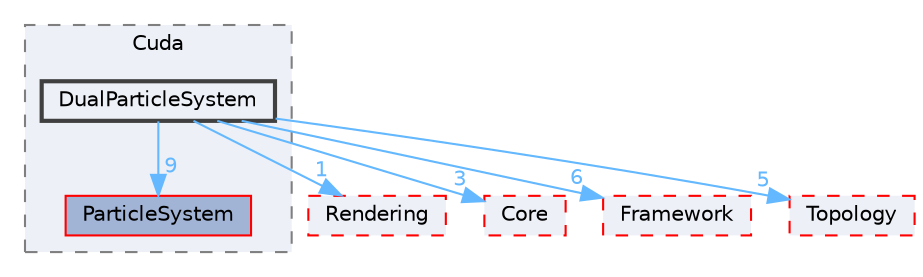 digraph "E:/Peridyno/peridyno/src/Dynamics/Cuda/DualParticleSystem"
{
 // LATEX_PDF_SIZE
  bgcolor="transparent";
  edge [fontname=Helvetica,fontsize=10,labelfontname=Helvetica,labelfontsize=10];
  node [fontname=Helvetica,fontsize=10,shape=box,height=0.2,width=0.4];
  compound=true
  subgraph clusterdir_fcf8d9b41703035e4148e841d5c3507a {
    graph [ bgcolor="#edf0f7", pencolor="grey50", label="Cuda", fontname=Helvetica,fontsize=10 style="filled,dashed", URL="dir_fcf8d9b41703035e4148e841d5c3507a.html",tooltip=""]
  dir_65fb2e8a253d28dcb68ae0b7ae7bc9d9 [label="ParticleSystem", fillcolor="#a2b4d6", color="red", style="filled", URL="dir_65fb2e8a253d28dcb68ae0b7ae7bc9d9.html",tooltip=""];
  dir_e926126f60e86ac514382b73fd732b3e [label="DualParticleSystem", fillcolor="#edf0f7", color="grey25", style="filled,bold", URL="dir_e926126f60e86ac514382b73fd732b3e.html",tooltip=""];
  }
  dir_0a5d901ffa28d51286754f85d80379d0 [label="Rendering", fillcolor="#edf0f7", color="red", style="filled,dashed", URL="dir_0a5d901ffa28d51286754f85d80379d0.html",tooltip=""];
  dir_3e9476288c0c22cbcea08ca5b8b8c190 [label="Core", fillcolor="#edf0f7", color="red", style="filled,dashed", URL="dir_3e9476288c0c22cbcea08ca5b8b8c190.html",tooltip=""];
  dir_c2c045169feb12a9231cac4869e44751 [label="Framework", fillcolor="#edf0f7", color="red", style="filled,dashed", URL="dir_c2c045169feb12a9231cac4869e44751.html",tooltip=""];
  dir_d79986e58178c8ff2b3bf391fc431f24 [label="Topology", fillcolor="#edf0f7", color="red", style="filled,dashed", URL="dir_d79986e58178c8ff2b3bf391fc431f24.html",tooltip=""];
  dir_e926126f60e86ac514382b73fd732b3e->dir_0a5d901ffa28d51286754f85d80379d0 [headlabel="1", labeldistance=1.5 headhref="dir_000019_000065.html" href="dir_000019_000065.html" color="steelblue1" fontcolor="steelblue1"];
  dir_e926126f60e86ac514382b73fd732b3e->dir_3e9476288c0c22cbcea08ca5b8b8c190 [headlabel="3", labeldistance=1.5 headhref="dir_000019_000012.html" href="dir_000019_000012.html" color="steelblue1" fontcolor="steelblue1"];
  dir_e926126f60e86ac514382b73fd732b3e->dir_65fb2e8a253d28dcb68ae0b7ae7bc9d9 [headlabel="9", labeldistance=1.5 headhref="dir_000019_000056.html" href="dir_000019_000056.html" color="steelblue1" fontcolor="steelblue1"];
  dir_e926126f60e86ac514382b73fd732b3e->dir_c2c045169feb12a9231cac4869e44751 [headlabel="6", labeldistance=1.5 headhref="dir_000019_000022.html" href="dir_000019_000022.html" color="steelblue1" fontcolor="steelblue1"];
  dir_e926126f60e86ac514382b73fd732b3e->dir_d79986e58178c8ff2b3bf391fc431f24 [headlabel="5", labeldistance=1.5 headhref="dir_000019_000074.html" href="dir_000019_000074.html" color="steelblue1" fontcolor="steelblue1"];
}
